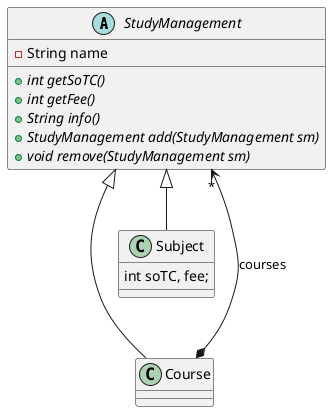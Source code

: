 @startuml
'https://plantuml.com/class-diagram

abstract class StudyManagement {
    - String name
    + {abstract} int getSoTC()
    + {abstract} int getFee()
    + {abstract} String info()
    + {abstract} StudyManagement add(StudyManagement sm)
    + {abstract} void remove(StudyManagement sm)
}

class Course

class Subject {
    int soTC, fee;
}

Course *--> "*" StudyManagement: "courses"

StudyManagement <|-- Subject
StudyManagement <|--- Course




@enduml